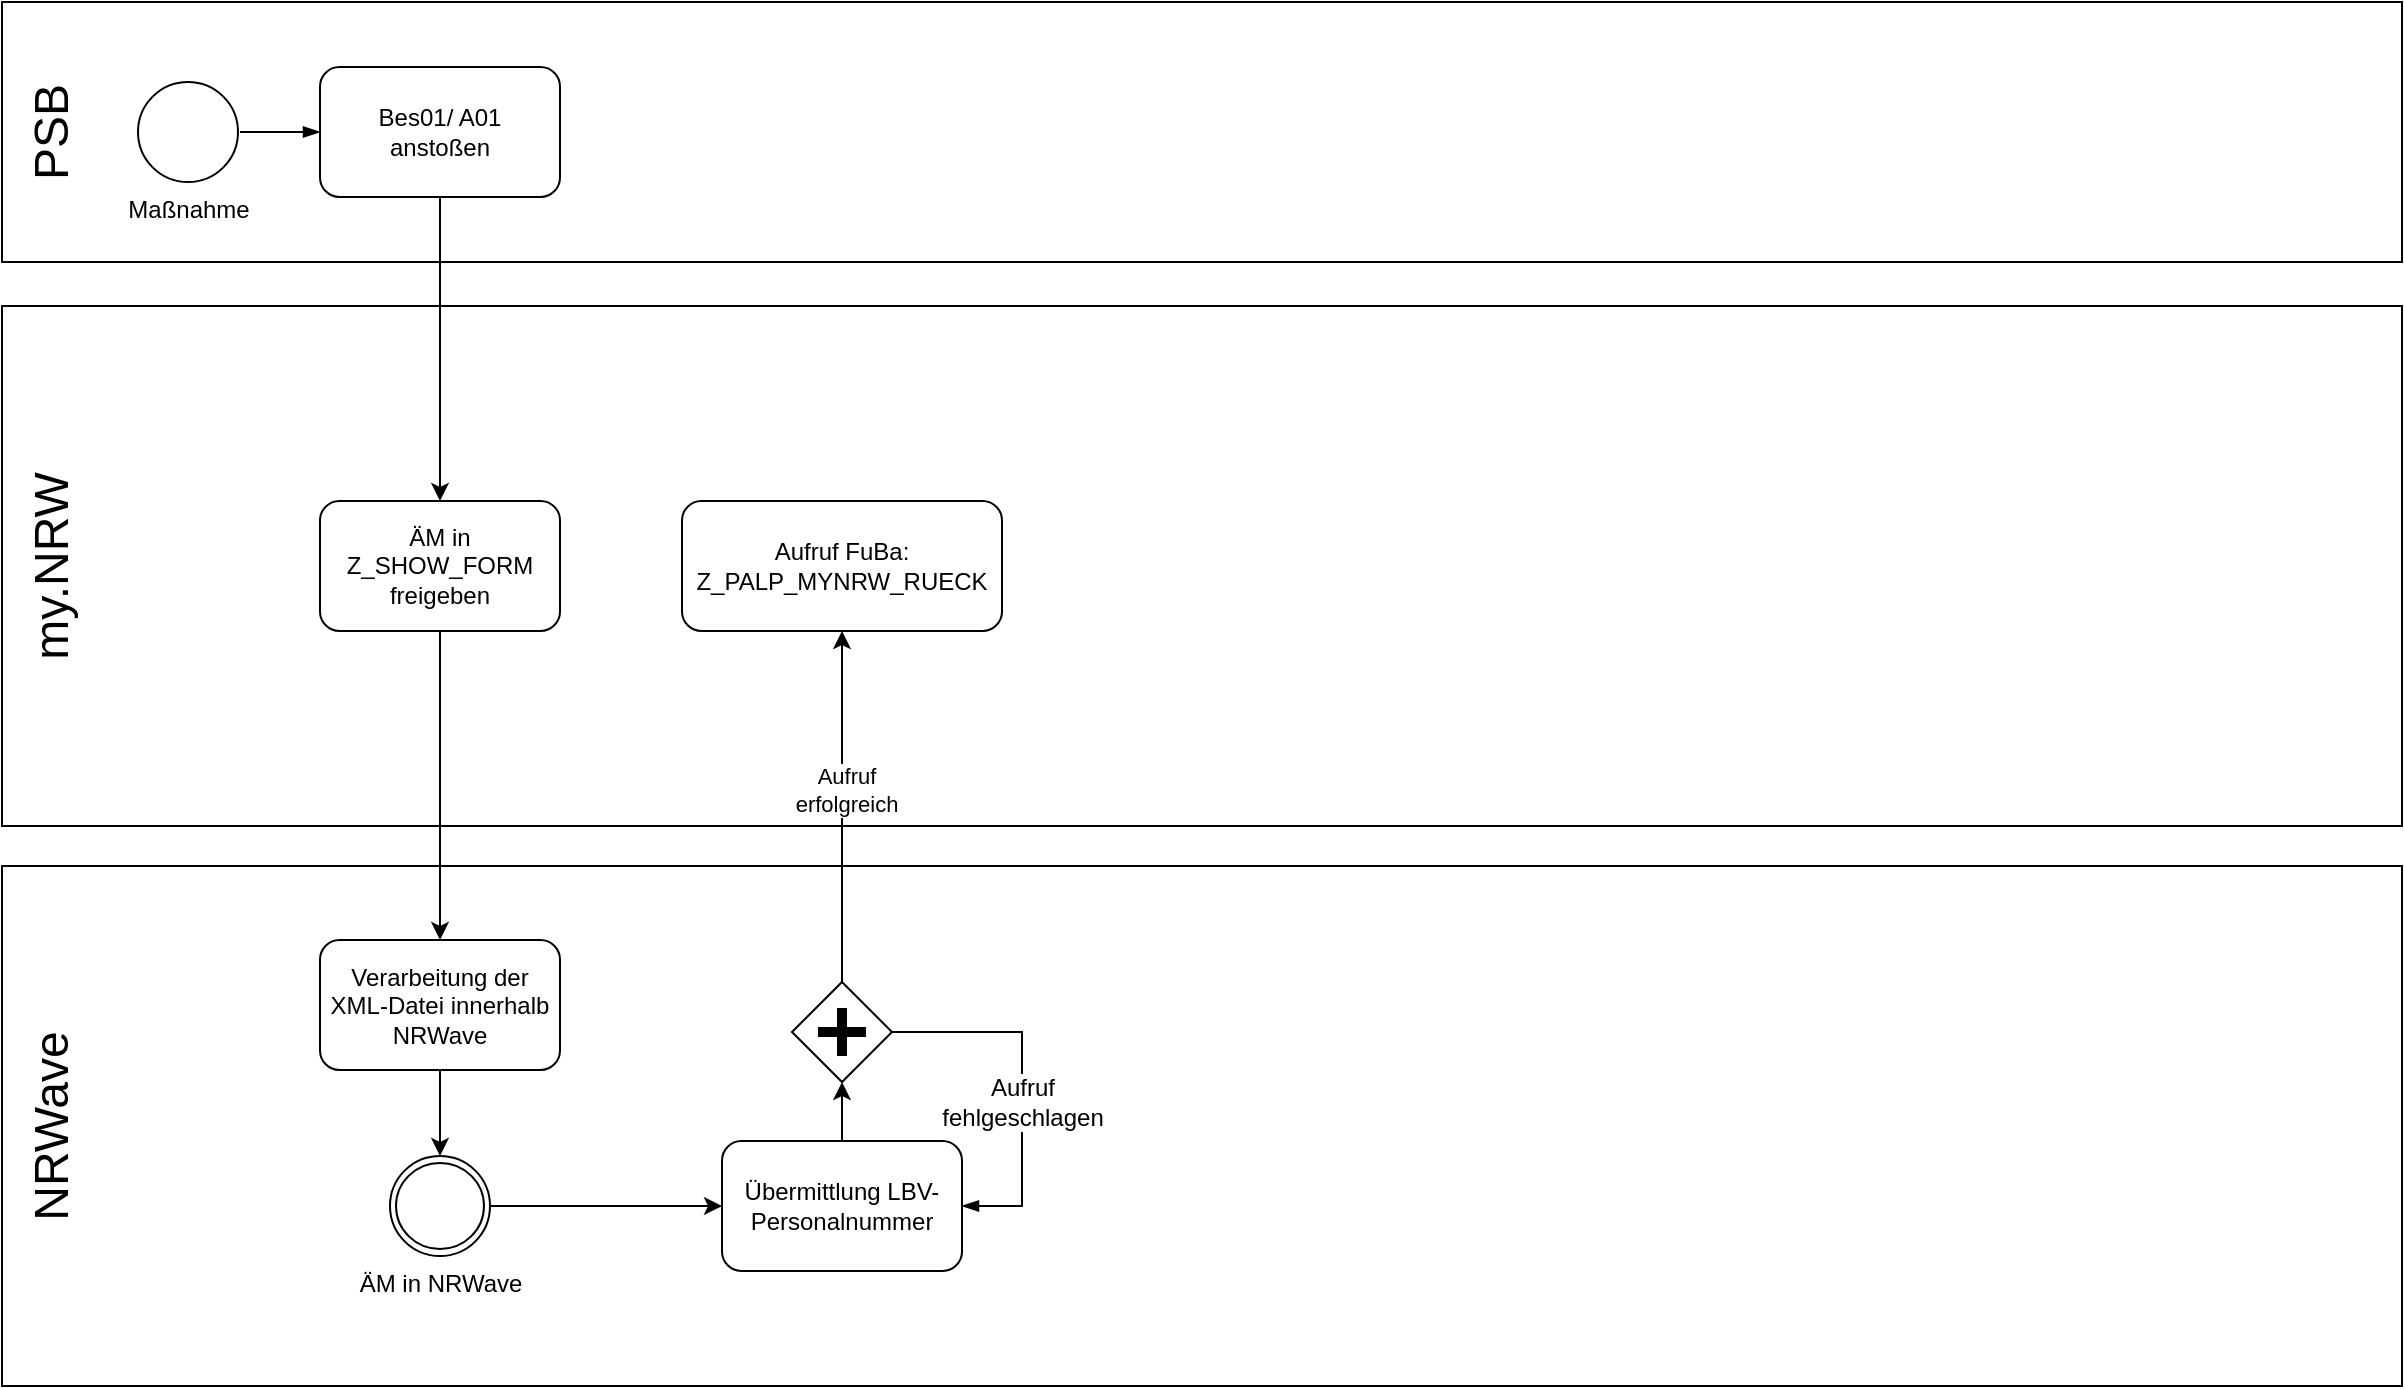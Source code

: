 <mxfile version="24.4.4" type="github">
  <diagram name="Page-1" id="2a216829-ef6e-dabb-86c1-c78162f3ba2b">
    <mxGraphModel dx="1426" dy="-315" grid="1" gridSize="10" guides="1" tooltips="1" connect="1" arrows="1" fold="1" page="1" pageScale="1" pageWidth="850" pageHeight="1100" background="none" math="0" shadow="0">
      <root>
        <mxCell id="0" />
        <mxCell id="1" parent="0" />
        <mxCell id="rfxDV2EknZkREh7y6ZBy-1" value="" style="rounded=0;whiteSpace=wrap;html=1;" vertex="1" parent="1">
          <mxGeometry x="30" y="1272" width="1200" height="260" as="geometry" />
        </mxCell>
        <mxCell id="rfxDV2EknZkREh7y6ZBy-3" value="" style="rounded=0;whiteSpace=wrap;html=1;" vertex="1" parent="1">
          <mxGeometry x="30" y="1552" width="1200" height="260" as="geometry" />
        </mxCell>
        <mxCell id="rfxDV2EknZkREh7y6ZBy-2" value="&lt;font style=&quot;font-size: 24px;&quot;&gt;NRWave&lt;/font&gt;" style="text;html=1;align=center;verticalAlign=middle;whiteSpace=wrap;rounded=0;rotation=-90;" vertex="1" parent="1">
          <mxGeometry x="-30" y="1667" width="170" height="30" as="geometry" />
        </mxCell>
        <mxCell id="rfxDV2EknZkREh7y6ZBy-5" value="&lt;font style=&quot;font-size: 24px;&quot;&gt;my.NRW&lt;/font&gt;" style="text;html=1;align=center;verticalAlign=middle;whiteSpace=wrap;rounded=0;rotation=-90;" vertex="1" parent="1">
          <mxGeometry x="-30" y="1387" width="170" height="30" as="geometry" />
        </mxCell>
        <mxCell id="rfxDV2EknZkREh7y6ZBy-6" value="" style="rounded=0;whiteSpace=wrap;html=1;" vertex="1" parent="1">
          <mxGeometry x="30" y="1120" width="1200" height="130" as="geometry" />
        </mxCell>
        <mxCell id="rfxDV2EknZkREh7y6ZBy-7" value="&lt;font style=&quot;font-size: 24px;&quot;&gt;PSB&lt;/font&gt;" style="text;html=1;align=center;verticalAlign=middle;whiteSpace=wrap;rounded=0;rotation=-90;" vertex="1" parent="1">
          <mxGeometry y="1170" width="110" height="30" as="geometry" />
        </mxCell>
        <mxCell id="rfxDV2EknZkREh7y6ZBy-8" value="Maßnahme" style="shape=mxgraph.bpmn.shape;html=1;verticalLabelPosition=bottom;labelBackgroundColor=#ffffff;verticalAlign=top;perimeter=ellipsePerimeter;outline=standard;symbol=general;" vertex="1" parent="1">
          <mxGeometry x="98" y="1160" width="50" height="50" as="geometry" />
        </mxCell>
        <mxCell id="rfxDV2EknZkREh7y6ZBy-13" style="edgeStyle=orthogonalEdgeStyle;rounded=0;orthogonalLoop=1;jettySize=auto;html=1;" edge="1" parent="1" source="rfxDV2EknZkREh7y6ZBy-10" target="rfxDV2EknZkREh7y6ZBy-12">
          <mxGeometry relative="1" as="geometry" />
        </mxCell>
        <mxCell id="rfxDV2EknZkREh7y6ZBy-10" value="Bes01/ A01&lt;div&gt;anstoßen&lt;/div&gt;" style="shape=ext;rounded=1;html=1;whiteSpace=wrap;" vertex="1" parent="1">
          <mxGeometry x="189" y="1152.5" width="120" height="65" as="geometry" />
        </mxCell>
        <mxCell id="rfxDV2EknZkREh7y6ZBy-11" value="" style="edgeStyle=elbowEdgeStyle;fontSize=12;html=1;endArrow=blockThin;endFill=1;rounded=0;" edge="1" parent="1">
          <mxGeometry width="160" relative="1" as="geometry">
            <mxPoint x="149" y="1185" as="sourcePoint" />
            <mxPoint x="189" y="1185" as="targetPoint" />
          </mxGeometry>
        </mxCell>
        <mxCell id="rfxDV2EknZkREh7y6ZBy-12" value="ÄM in Z_SHOW_FORM freigeben" style="shape=ext;rounded=1;html=1;whiteSpace=wrap;" vertex="1" parent="1">
          <mxGeometry x="189" y="1369.5" width="120" height="65" as="geometry" />
        </mxCell>
        <mxCell id="rfxDV2EknZkREh7y6ZBy-21" style="edgeStyle=orthogonalEdgeStyle;rounded=0;orthogonalLoop=1;jettySize=auto;html=1;entryX=0.5;entryY=0;entryDx=0;entryDy=0;" edge="1" parent="1" source="rfxDV2EknZkREh7y6ZBy-14" target="rfxDV2EknZkREh7y6ZBy-16">
          <mxGeometry relative="1" as="geometry" />
        </mxCell>
        <mxCell id="rfxDV2EknZkREh7y6ZBy-14" value="Verarbeitung der XML-Datei innerhalb NRWave" style="shape=ext;rounded=1;html=1;whiteSpace=wrap;" vertex="1" parent="1">
          <mxGeometry x="189" y="1589" width="120" height="65" as="geometry" />
        </mxCell>
        <mxCell id="rfxDV2EknZkREh7y6ZBy-16" value="ÄM in NRWave" style="shape=mxgraph.bpmn.shape;html=1;verticalLabelPosition=bottom;labelBackgroundColor=#ffffff;verticalAlign=top;perimeter=ellipsePerimeter;outline=standard;symbol=general;" vertex="1" parent="1">
          <mxGeometry x="224" y="1697" width="50" height="50" as="geometry" />
        </mxCell>
        <mxCell id="rfxDV2EknZkREh7y6ZBy-17" value="" style="shape=mxgraph.bpmn.shape;html=1;verticalLabelPosition=bottom;labelBackgroundColor=#ffffff;verticalAlign=top;perimeter=ellipsePerimeter;outline=standard;symbol=general;" vertex="1" parent="1">
          <mxGeometry x="227" y="1700.5" width="44" height="43" as="geometry" />
        </mxCell>
        <mxCell id="rfxDV2EknZkREh7y6ZBy-19" value="" style="edgeStyle=orthogonalEdgeStyle;rounded=0;orthogonalLoop=1;jettySize=auto;html=1;entryX=0.5;entryY=0;entryDx=0;entryDy=0;" edge="1" parent="1" source="rfxDV2EknZkREh7y6ZBy-12" target="rfxDV2EknZkREh7y6ZBy-14">
          <mxGeometry relative="1" as="geometry">
            <mxPoint x="249" y="1435" as="sourcePoint" />
            <mxPoint x="249" y="1570.0" as="targetPoint" />
          </mxGeometry>
        </mxCell>
        <mxCell id="rfxDV2EknZkREh7y6ZBy-28" style="edgeStyle=orthogonalEdgeStyle;rounded=0;orthogonalLoop=1;jettySize=auto;html=1;entryX=0.5;entryY=1;entryDx=0;entryDy=0;" edge="1" parent="1" source="rfxDV2EknZkREh7y6ZBy-23" target="rfxDV2EknZkREh7y6ZBy-27">
          <mxGeometry relative="1" as="geometry" />
        </mxCell>
        <mxCell id="rfxDV2EknZkREh7y6ZBy-23" value="Übermittlung LBV-Personalnummer" style="shape=ext;rounded=1;html=1;whiteSpace=wrap;" vertex="1" parent="1">
          <mxGeometry x="390" y="1689.5" width="120" height="65" as="geometry" />
        </mxCell>
        <mxCell id="rfxDV2EknZkREh7y6ZBy-26" style="edgeStyle=orthogonalEdgeStyle;rounded=0;orthogonalLoop=1;jettySize=auto;html=1;entryX=0;entryY=0.5;entryDx=0;entryDy=0;" edge="1" parent="1" source="rfxDV2EknZkREh7y6ZBy-16" target="rfxDV2EknZkREh7y6ZBy-23">
          <mxGeometry relative="1" as="geometry" />
        </mxCell>
        <mxCell id="rfxDV2EknZkREh7y6ZBy-34" style="edgeStyle=orthogonalEdgeStyle;rounded=0;orthogonalLoop=1;jettySize=auto;html=1;entryX=0.5;entryY=1;entryDx=0;entryDy=0;" edge="1" parent="1" source="rfxDV2EknZkREh7y6ZBy-27" target="rfxDV2EknZkREh7y6ZBy-33">
          <mxGeometry relative="1" as="geometry" />
        </mxCell>
        <mxCell id="rfxDV2EknZkREh7y6ZBy-37" value="Aufruf&lt;div&gt;erfolgreich&lt;/div&gt;" style="edgeLabel;html=1;align=center;verticalAlign=middle;resizable=0;points=[];" vertex="1" connectable="0" parent="rfxDV2EknZkREh7y6ZBy-34">
          <mxGeometry x="0.094" y="-2" relative="1" as="geometry">
            <mxPoint as="offset" />
          </mxGeometry>
        </mxCell>
        <mxCell id="rfxDV2EknZkREh7y6ZBy-27" value="" style="shape=mxgraph.bpmn.shape;html=1;verticalLabelPosition=bottom;labelBackgroundColor=#ffffff;verticalAlign=top;perimeter=rhombusPerimeter;background=gateway;outline=none;symbol=parallelGw;" vertex="1" parent="1">
          <mxGeometry x="425" y="1610" width="50" height="50" as="geometry" />
        </mxCell>
        <mxCell id="rfxDV2EknZkREh7y6ZBy-31" value="Aufruf&lt;div&gt;fehlgeschlagen&lt;/div&gt;" style="edgeStyle=elbowEdgeStyle;fontSize=12;html=1;endArrow=blockThin;endFill=1;rounded=0;entryX=1;entryY=0.5;entryDx=0;entryDy=0;" edge="1" parent="1" target="rfxDV2EknZkREh7y6ZBy-23">
          <mxGeometry x="0.104" width="160" relative="1" as="geometry">
            <mxPoint x="474" y="1635" as="sourcePoint" />
            <mxPoint x="634" y="1635" as="targetPoint" />
            <Array as="points">
              <mxPoint x="540" y="1680" />
            </Array>
            <mxPoint as="offset" />
          </mxGeometry>
        </mxCell>
        <mxCell id="rfxDV2EknZkREh7y6ZBy-33" value="Aufruf FuBa: Z_PALP_MYNRW_RUECK" style="shape=ext;rounded=1;html=1;whiteSpace=wrap;" vertex="1" parent="1">
          <mxGeometry x="370" y="1369.5" width="160" height="65" as="geometry" />
        </mxCell>
      </root>
    </mxGraphModel>
  </diagram>
</mxfile>
